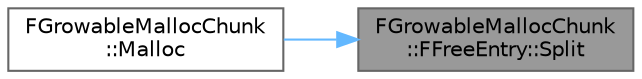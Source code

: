 digraph "FGrowableMallocChunk::FFreeEntry::Split"
{
 // INTERACTIVE_SVG=YES
 // LATEX_PDF_SIZE
  bgcolor="transparent";
  edge [fontname=Helvetica,fontsize=10,labelfontname=Helvetica,labelfontsize=10];
  node [fontname=Helvetica,fontsize=10,shape=box,height=0.2,width=0.4];
  rankdir="RL";
  Node1 [id="Node000001",label="FGrowableMallocChunk\l::FFreeEntry::Split",height=0.2,width=0.4,color="gray40", fillcolor="grey60", style="filled", fontcolor="black",tooltip="Take a free chunk, and split it into a used chunk and a free chunk."];
  Node1 -> Node2 [id="edge1_Node000001_Node000002",dir="back",color="steelblue1",style="solid",tooltip=" "];
  Node2 [id="Node000002",label="FGrowableMallocChunk\l::Malloc",height=0.2,width=0.4,color="grey40", fillcolor="white", style="filled",URL="$d1/d68/classFGrowableMallocChunk.html#a699c7f03ddb12072fbcfa207fe955825",tooltip=" "];
}
